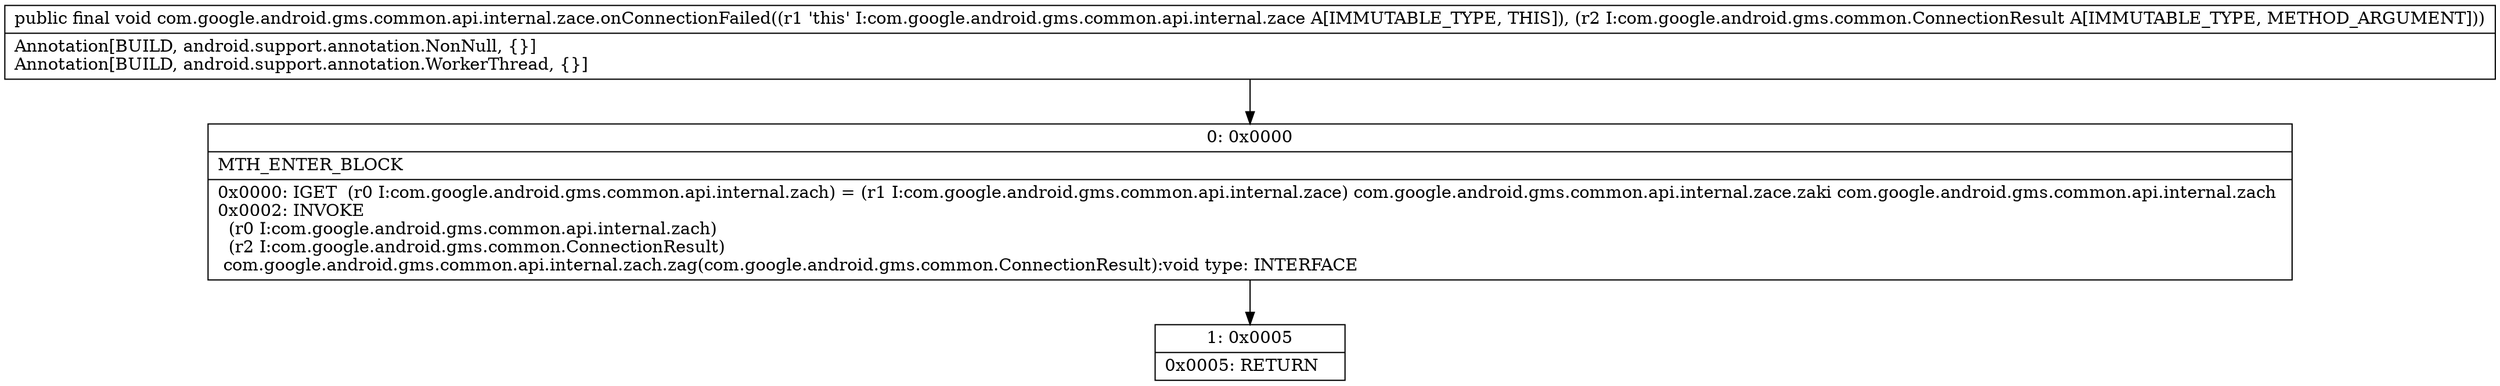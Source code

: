 digraph "CFG forcom.google.android.gms.common.api.internal.zace.onConnectionFailed(Lcom\/google\/android\/gms\/common\/ConnectionResult;)V" {
Node_0 [shape=record,label="{0\:\ 0x0000|MTH_ENTER_BLOCK\l|0x0000: IGET  (r0 I:com.google.android.gms.common.api.internal.zach) = (r1 I:com.google.android.gms.common.api.internal.zace) com.google.android.gms.common.api.internal.zace.zaki com.google.android.gms.common.api.internal.zach \l0x0002: INVOKE  \l  (r0 I:com.google.android.gms.common.api.internal.zach)\l  (r2 I:com.google.android.gms.common.ConnectionResult)\l com.google.android.gms.common.api.internal.zach.zag(com.google.android.gms.common.ConnectionResult):void type: INTERFACE \l}"];
Node_1 [shape=record,label="{1\:\ 0x0005|0x0005: RETURN   \l}"];
MethodNode[shape=record,label="{public final void com.google.android.gms.common.api.internal.zace.onConnectionFailed((r1 'this' I:com.google.android.gms.common.api.internal.zace A[IMMUTABLE_TYPE, THIS]), (r2 I:com.google.android.gms.common.ConnectionResult A[IMMUTABLE_TYPE, METHOD_ARGUMENT]))  | Annotation[BUILD, android.support.annotation.NonNull, \{\}]\lAnnotation[BUILD, android.support.annotation.WorkerThread, \{\}]\l}"];
MethodNode -> Node_0;
Node_0 -> Node_1;
}

